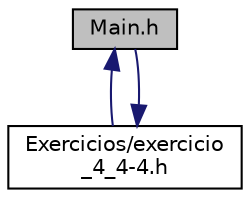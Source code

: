 digraph "Main.h"
{
 // LATEX_PDF_SIZE
  edge [fontname="Helvetica",fontsize="10",labelfontname="Helvetica",labelfontsize="10"];
  node [fontname="Helvetica",fontsize="10",shape=record];
  Node1 [label="Main.h",height=0.2,width=0.4,color="black", fillcolor="grey75", style="filled", fontcolor="black",tooltip="Projeto destinado a estudos de Estruturas de Dados."];
  Node1 -> Node2 [dir="back",color="midnightblue",fontsize="10",style="solid",fontname="Helvetica"];
  Node2 [label="Exercicios/exercicio\l_4_4-4.h",height=0.2,width=0.4,color="black", fillcolor="white", style="filled",URL="$exercicio__4__4-4_8h_source.html",tooltip=" "];
  Node2 -> Node1 [dir="back",color="midnightblue",fontsize="10",style="solid",fontname="Helvetica"];
}
